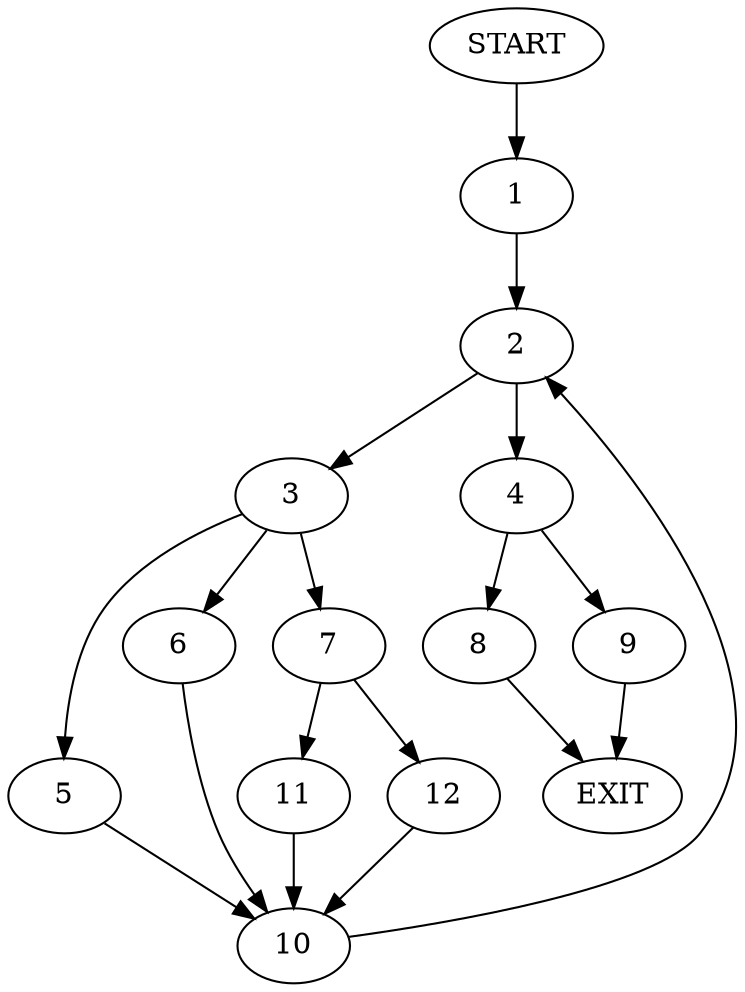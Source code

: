 digraph {
0 [label="START"]
13 [label="EXIT"]
0 -> 1
1 -> 2
2 -> 3
2 -> 4
3 -> 5
3 -> 6
3 -> 7
4 -> 8
4 -> 9
5 -> 10
6 -> 10
7 -> 11
7 -> 12
11 -> 10
12 -> 10
10 -> 2
9 -> 13
8 -> 13
}
